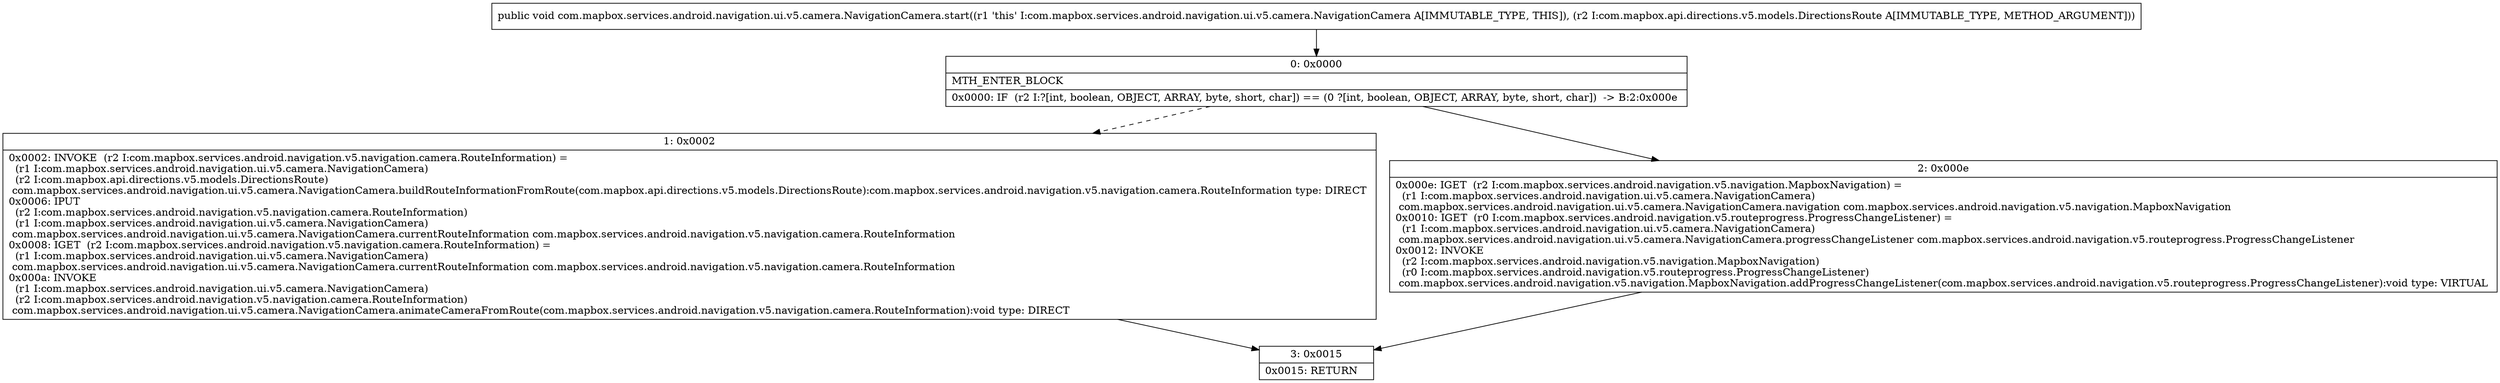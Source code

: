 digraph "CFG forcom.mapbox.services.android.navigation.ui.v5.camera.NavigationCamera.start(Lcom\/mapbox\/api\/directions\/v5\/models\/DirectionsRoute;)V" {
Node_0 [shape=record,label="{0\:\ 0x0000|MTH_ENTER_BLOCK\l|0x0000: IF  (r2 I:?[int, boolean, OBJECT, ARRAY, byte, short, char]) == (0 ?[int, boolean, OBJECT, ARRAY, byte, short, char])  \-\> B:2:0x000e \l}"];
Node_1 [shape=record,label="{1\:\ 0x0002|0x0002: INVOKE  (r2 I:com.mapbox.services.android.navigation.v5.navigation.camera.RouteInformation) = \l  (r1 I:com.mapbox.services.android.navigation.ui.v5.camera.NavigationCamera)\l  (r2 I:com.mapbox.api.directions.v5.models.DirectionsRoute)\l com.mapbox.services.android.navigation.ui.v5.camera.NavigationCamera.buildRouteInformationFromRoute(com.mapbox.api.directions.v5.models.DirectionsRoute):com.mapbox.services.android.navigation.v5.navigation.camera.RouteInformation type: DIRECT \l0x0006: IPUT  \l  (r2 I:com.mapbox.services.android.navigation.v5.navigation.camera.RouteInformation)\l  (r1 I:com.mapbox.services.android.navigation.ui.v5.camera.NavigationCamera)\l com.mapbox.services.android.navigation.ui.v5.camera.NavigationCamera.currentRouteInformation com.mapbox.services.android.navigation.v5.navigation.camera.RouteInformation \l0x0008: IGET  (r2 I:com.mapbox.services.android.navigation.v5.navigation.camera.RouteInformation) = \l  (r1 I:com.mapbox.services.android.navigation.ui.v5.camera.NavigationCamera)\l com.mapbox.services.android.navigation.ui.v5.camera.NavigationCamera.currentRouteInformation com.mapbox.services.android.navigation.v5.navigation.camera.RouteInformation \l0x000a: INVOKE  \l  (r1 I:com.mapbox.services.android.navigation.ui.v5.camera.NavigationCamera)\l  (r2 I:com.mapbox.services.android.navigation.v5.navigation.camera.RouteInformation)\l com.mapbox.services.android.navigation.ui.v5.camera.NavigationCamera.animateCameraFromRoute(com.mapbox.services.android.navigation.v5.navigation.camera.RouteInformation):void type: DIRECT \l}"];
Node_2 [shape=record,label="{2\:\ 0x000e|0x000e: IGET  (r2 I:com.mapbox.services.android.navigation.v5.navigation.MapboxNavigation) = \l  (r1 I:com.mapbox.services.android.navigation.ui.v5.camera.NavigationCamera)\l com.mapbox.services.android.navigation.ui.v5.camera.NavigationCamera.navigation com.mapbox.services.android.navigation.v5.navigation.MapboxNavigation \l0x0010: IGET  (r0 I:com.mapbox.services.android.navigation.v5.routeprogress.ProgressChangeListener) = \l  (r1 I:com.mapbox.services.android.navigation.ui.v5.camera.NavigationCamera)\l com.mapbox.services.android.navigation.ui.v5.camera.NavigationCamera.progressChangeListener com.mapbox.services.android.navigation.v5.routeprogress.ProgressChangeListener \l0x0012: INVOKE  \l  (r2 I:com.mapbox.services.android.navigation.v5.navigation.MapboxNavigation)\l  (r0 I:com.mapbox.services.android.navigation.v5.routeprogress.ProgressChangeListener)\l com.mapbox.services.android.navigation.v5.navigation.MapboxNavigation.addProgressChangeListener(com.mapbox.services.android.navigation.v5.routeprogress.ProgressChangeListener):void type: VIRTUAL \l}"];
Node_3 [shape=record,label="{3\:\ 0x0015|0x0015: RETURN   \l}"];
MethodNode[shape=record,label="{public void com.mapbox.services.android.navigation.ui.v5.camera.NavigationCamera.start((r1 'this' I:com.mapbox.services.android.navigation.ui.v5.camera.NavigationCamera A[IMMUTABLE_TYPE, THIS]), (r2 I:com.mapbox.api.directions.v5.models.DirectionsRoute A[IMMUTABLE_TYPE, METHOD_ARGUMENT])) }"];
MethodNode -> Node_0;
Node_0 -> Node_1[style=dashed];
Node_0 -> Node_2;
Node_1 -> Node_3;
Node_2 -> Node_3;
}

